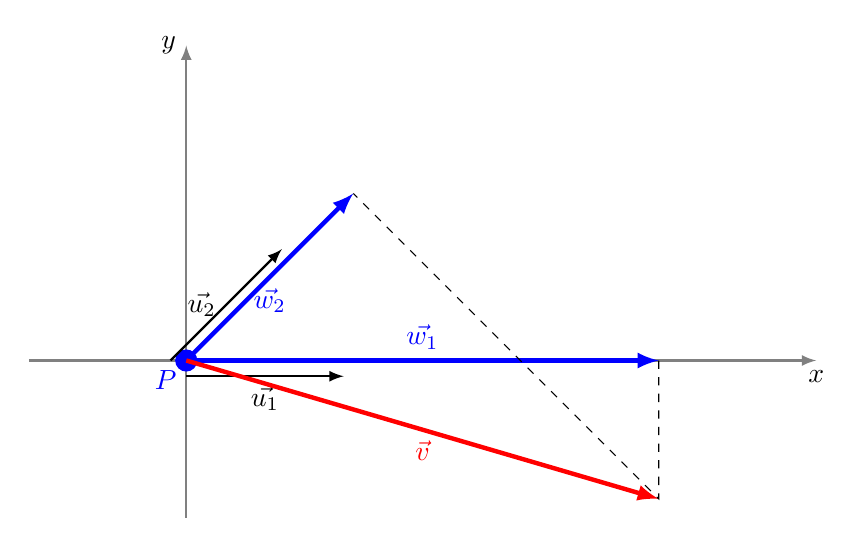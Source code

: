 \begin{tikzpicture}[scale=2]

  \draw[->,>=latex,thick,gray] (-1,0) -- (4,0) node[below,black] {$x$};
  \draw[->,>=latex,thick,gray] (0,-1) -- (0,2) node[left,black] {$y$};

  \fill[blue] (0,0) circle (2pt) node[below left] {$P$};  
%   \fill[blue] (6,0) circle (2pt) node[below] {$S_1$};     
%   \fill[blue] (7,7) circle (2pt) node[below] {$S_2$}; 

  \draw[->,>=latex,ultra thick, blue] (0,0)--+(3,0) node[midway,above] {$\vec{w_1}$};
  \draw[->,>=latex,ultra thick, blue] (0,0)--+(45:1.5) node[midway, below] {$\vec{w_2}$};

  \draw[->,>=latex,thick] (0,-0.1)--+(1,0) node[midway,below] {$\vec{u_1}$};
  \draw[->,>=latex,thick] (-0.1,0)--+(45:1) node[midway,left] {$\vec{u_2}$};

 \coordinate (V) at (3,{-3+3/2*sqrt(2)});
  \draw[->,>=latex,ultra thick, red] (0,0)--+(V) node[midway,below] {$\vec{v}$};

  \draw[dashed] (3,0)--(V)--(45:1.5);


\end{tikzpicture}
